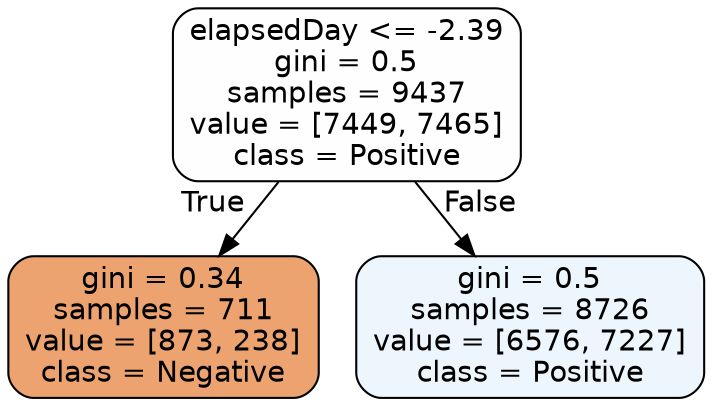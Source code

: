 digraph Tree {
node [shape=box, style="filled, rounded", color="black", fontname=helvetica] ;
edge [fontname=helvetica] ;
0 [label="elapsedDay <= -2.39\ngini = 0.5\nsamples = 9437\nvalue = [7449, 7465]\nclass = Positive", fillcolor="#399de501"] ;
1 [label="gini = 0.34\nsamples = 711\nvalue = [873, 238]\nclass = Negative", fillcolor="#e58139b9"] ;
0 -> 1 [labeldistance=2.5, labelangle=45, headlabel="True"] ;
2 [label="gini = 0.5\nsamples = 8726\nvalue = [6576, 7227]\nclass = Positive", fillcolor="#399de517"] ;
0 -> 2 [labeldistance=2.5, labelangle=-45, headlabel="False"] ;
}